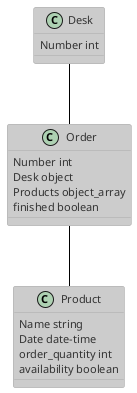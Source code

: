 @startuml
!theme reddress-lightblue

class Desk { 
 Number int
}
class Product {
 Name string
 Date date-time
 order_quantity int
 availability boolean
}
class Order {
 Number int
 Desk object
 Products object_array
 finished boolean
}

Desk -- Order
Order -- Product
@enduml
